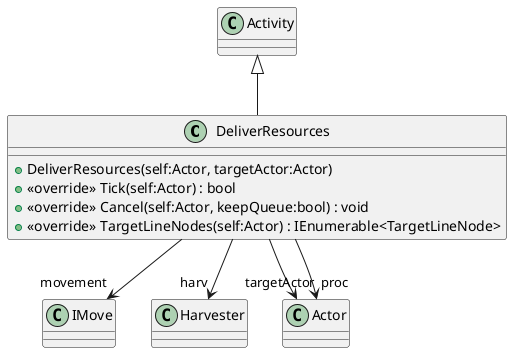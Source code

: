 @startuml
class DeliverResources {
    + DeliverResources(self:Actor, targetActor:Actor)
    + <<override>> Tick(self:Actor) : bool
    + <<override>> Cancel(self:Actor, keepQueue:bool) : void
    + <<override>> TargetLineNodes(self:Actor) : IEnumerable<TargetLineNode>
}
Activity <|-- DeliverResources
DeliverResources --> "movement" IMove
DeliverResources --> "harv" Harvester
DeliverResources --> "targetActor" Actor
DeliverResources --> "proc" Actor
@enduml
